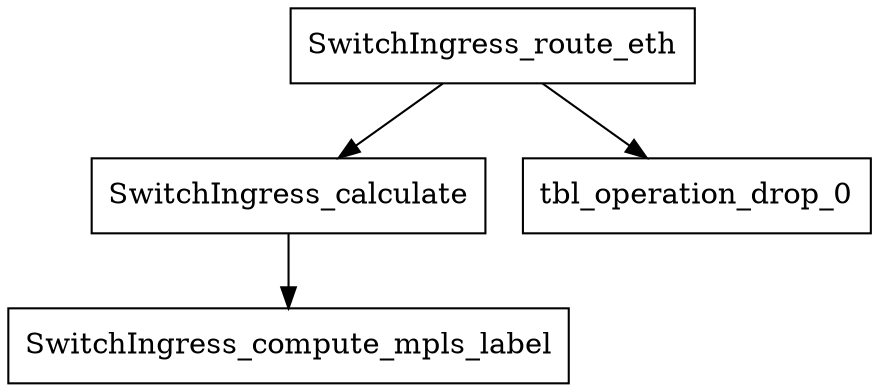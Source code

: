 digraph TableTransition{

rankdir=TB

SwitchIngress_route_eth ["shape" = rectangle, "label" = "SwitchIngress_route_eth"]

SwitchIngress_calculate ["shape" = rectangle, "label" = "SwitchIngress_calculate"]

SwitchIngress_compute_mpls_label ["shape" = rectangle, "label" = "SwitchIngress_compute_mpls_label"]

tbl_operation_drop_0 ["shape" = rectangle, "label" = "tbl_operation_drop_0"]

SwitchIngress_route_eth -> SwitchIngress_calculate ["shape" = rectangle, "label" = ""]

SwitchIngress_calculate -> SwitchIngress_compute_mpls_label ["shape" = rectangle, "label" = ""]

SwitchIngress_route_eth -> tbl_operation_drop_0 ["shape" = rectangle, "label" = ""]

}

